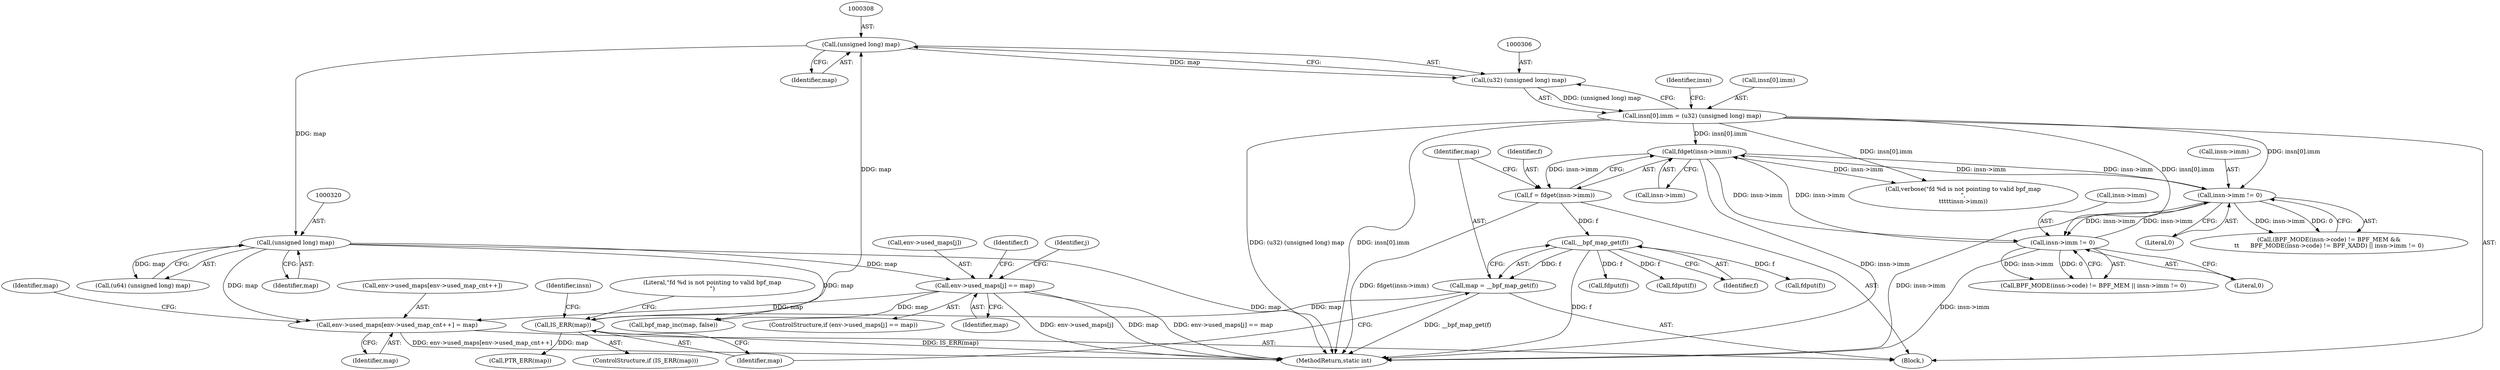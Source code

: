 digraph "0_linux_92117d8443bc5afacc8d5ba82e541946310f106e_4@array" {
"1000358" [label="(Call,env->used_maps[env->used_map_cnt++] = map)"];
"1000319" [label="(Call,(unsigned long) map)"];
"1000307" [label="(Call,(unsigned long) map)"];
"1000288" [label="(Call,IS_ERR(map))"];
"1000283" [label="(Call,map = __bpf_map_get(f))"];
"1000285" [label="(Call,__bpf_map_get(f))"];
"1000277" [label="(Call,f = fdget(insn->imm))"];
"1000279" [label="(Call,fdget(insn->imm))"];
"1000188" [label="(Call,insn->imm != 0)"];
"1000299" [label="(Call,insn[0].imm = (u32) (unsigned long) map)"];
"1000305" [label="(Call,(u32) (unsigned long) map)"];
"1000155" [label="(Call,insn->imm != 0)"];
"1000335" [label="(Call,env->used_maps[j] == map)"];
"1000317" [label="(Call,(u64) (unsigned long) map)"];
"1000367" [label="(Identifier,map)"];
"1000368" [label="(Call,bpf_map_inc(map, false))"];
"1000291" [label="(Call,verbose(\"fd %d is not pointing to valid bpf_map\n\",\n\t\t\t\t\tinsn->imm))"];
"1000148" [label="(Call,BPF_MODE(insn->code) != BPF_MEM || insn->imm != 0)"];
"1000341" [label="(Identifier,map)"];
"1000344" [label="(Identifier,f)"];
"1000353" [label="(Call,fdput(f))"];
"1000285" [label="(Call,__bpf_map_get(f))"];
"1000159" [label="(Literal,0)"];
"1000155" [label="(Call,insn->imm != 0)"];
"1000333" [label="(Identifier,j)"];
"1000321" [label="(Identifier,map)"];
"1000371" [label="(Call,fdput(f))"];
"1000192" [label="(Literal,0)"];
"1000189" [label="(Call,insn->imm)"];
"1000369" [label="(Identifier,map)"];
"1000278" [label="(Identifier,f)"];
"1000279" [label="(Call,fdget(insn->imm))"];
"1000302" [label="(Identifier,insn)"];
"1000305" [label="(Call,(u32) (unsigned long) map)"];
"1000288" [label="(Call,IS_ERR(map))"];
"1000174" [label="(Call,(BPF_MODE(insn->code) != BPF_MEM &&\n\t\t      BPF_MODE(insn->code) != BPF_XADD) || insn->imm != 0)"];
"1000283" [label="(Call,map = __bpf_map_get(f))"];
"1000188" [label="(Call,insn->imm != 0)"];
"1000307" [label="(Call,(unsigned long) map)"];
"1000289" [label="(Identifier,map)"];
"1000313" [label="(Identifier,insn)"];
"1000286" [label="(Identifier,f)"];
"1000156" [label="(Call,insn->imm)"];
"1000358" [label="(Call,env->used_maps[env->used_map_cnt++] = map)"];
"1000335" [label="(Call,env->used_maps[j] == map)"];
"1000297" [label="(Call,PTR_ERR(map))"];
"1000299" [label="(Call,insn[0].imm = (u32) (unsigned long) map)"];
"1000380" [label="(MethodReturn,static int)"];
"1000280" [label="(Call,insn->imm)"];
"1000277" [label="(Call,f = fdget(insn->imm))"];
"1000359" [label="(Call,env->used_maps[env->used_map_cnt++])"];
"1000300" [label="(Call,insn[0].imm)"];
"1000336" [label="(Call,env->used_maps[j])"];
"1000309" [label="(Identifier,map)"];
"1000292" [label="(Literal,\"fd %d is not pointing to valid bpf_map\n\")"];
"1000287" [label="(ControlStructure,if (IS_ERR(map)))"];
"1000334" [label="(ControlStructure,if (env->used_maps[j] == map))"];
"1000319" [label="(Call,(unsigned long) map)"];
"1000211" [label="(Block,)"];
"1000343" [label="(Call,fdput(f))"];
"1000284" [label="(Identifier,map)"];
"1000358" -> "1000211"  [label="AST: "];
"1000358" -> "1000367"  [label="CFG: "];
"1000359" -> "1000358"  [label="AST: "];
"1000367" -> "1000358"  [label="AST: "];
"1000369" -> "1000358"  [label="CFG: "];
"1000358" -> "1000380"  [label="DDG: env->used_maps[env->used_map_cnt++]"];
"1000319" -> "1000358"  [label="DDG: map"];
"1000335" -> "1000358"  [label="DDG: map"];
"1000319" -> "1000317"  [label="AST: "];
"1000319" -> "1000321"  [label="CFG: "];
"1000320" -> "1000319"  [label="AST: "];
"1000321" -> "1000319"  [label="AST: "];
"1000317" -> "1000319"  [label="CFG: "];
"1000319" -> "1000380"  [label="DDG: map"];
"1000319" -> "1000317"  [label="DDG: map"];
"1000307" -> "1000319"  [label="DDG: map"];
"1000319" -> "1000335"  [label="DDG: map"];
"1000319" -> "1000368"  [label="DDG: map"];
"1000307" -> "1000305"  [label="AST: "];
"1000307" -> "1000309"  [label="CFG: "];
"1000308" -> "1000307"  [label="AST: "];
"1000309" -> "1000307"  [label="AST: "];
"1000305" -> "1000307"  [label="CFG: "];
"1000307" -> "1000305"  [label="DDG: map"];
"1000288" -> "1000307"  [label="DDG: map"];
"1000288" -> "1000287"  [label="AST: "];
"1000288" -> "1000289"  [label="CFG: "];
"1000289" -> "1000288"  [label="AST: "];
"1000292" -> "1000288"  [label="CFG: "];
"1000302" -> "1000288"  [label="CFG: "];
"1000288" -> "1000380"  [label="DDG: IS_ERR(map)"];
"1000283" -> "1000288"  [label="DDG: map"];
"1000288" -> "1000297"  [label="DDG: map"];
"1000283" -> "1000211"  [label="AST: "];
"1000283" -> "1000285"  [label="CFG: "];
"1000284" -> "1000283"  [label="AST: "];
"1000285" -> "1000283"  [label="AST: "];
"1000289" -> "1000283"  [label="CFG: "];
"1000283" -> "1000380"  [label="DDG: __bpf_map_get(f)"];
"1000285" -> "1000283"  [label="DDG: f"];
"1000285" -> "1000286"  [label="CFG: "];
"1000286" -> "1000285"  [label="AST: "];
"1000285" -> "1000380"  [label="DDG: f"];
"1000277" -> "1000285"  [label="DDG: f"];
"1000285" -> "1000343"  [label="DDG: f"];
"1000285" -> "1000353"  [label="DDG: f"];
"1000285" -> "1000371"  [label="DDG: f"];
"1000277" -> "1000211"  [label="AST: "];
"1000277" -> "1000279"  [label="CFG: "];
"1000278" -> "1000277"  [label="AST: "];
"1000279" -> "1000277"  [label="AST: "];
"1000284" -> "1000277"  [label="CFG: "];
"1000277" -> "1000380"  [label="DDG: fdget(insn->imm)"];
"1000279" -> "1000277"  [label="DDG: insn->imm"];
"1000279" -> "1000280"  [label="CFG: "];
"1000280" -> "1000279"  [label="AST: "];
"1000279" -> "1000380"  [label="DDG: insn->imm"];
"1000279" -> "1000155"  [label="DDG: insn->imm"];
"1000279" -> "1000188"  [label="DDG: insn->imm"];
"1000188" -> "1000279"  [label="DDG: insn->imm"];
"1000299" -> "1000279"  [label="DDG: insn[0].imm"];
"1000155" -> "1000279"  [label="DDG: insn->imm"];
"1000279" -> "1000291"  [label="DDG: insn->imm"];
"1000188" -> "1000174"  [label="AST: "];
"1000188" -> "1000192"  [label="CFG: "];
"1000189" -> "1000188"  [label="AST: "];
"1000192" -> "1000188"  [label="AST: "];
"1000174" -> "1000188"  [label="CFG: "];
"1000188" -> "1000380"  [label="DDG: insn->imm"];
"1000188" -> "1000155"  [label="DDG: insn->imm"];
"1000188" -> "1000174"  [label="DDG: insn->imm"];
"1000188" -> "1000174"  [label="DDG: 0"];
"1000299" -> "1000188"  [label="DDG: insn[0].imm"];
"1000155" -> "1000188"  [label="DDG: insn->imm"];
"1000299" -> "1000211"  [label="AST: "];
"1000299" -> "1000305"  [label="CFG: "];
"1000300" -> "1000299"  [label="AST: "];
"1000305" -> "1000299"  [label="AST: "];
"1000313" -> "1000299"  [label="CFG: "];
"1000299" -> "1000380"  [label="DDG: (u32) (unsigned long) map"];
"1000299" -> "1000380"  [label="DDG: insn[0].imm"];
"1000299" -> "1000155"  [label="DDG: insn[0].imm"];
"1000299" -> "1000291"  [label="DDG: insn[0].imm"];
"1000305" -> "1000299"  [label="DDG: (unsigned long) map"];
"1000306" -> "1000305"  [label="AST: "];
"1000155" -> "1000148"  [label="AST: "];
"1000155" -> "1000159"  [label="CFG: "];
"1000156" -> "1000155"  [label="AST: "];
"1000159" -> "1000155"  [label="AST: "];
"1000148" -> "1000155"  [label="CFG: "];
"1000155" -> "1000380"  [label="DDG: insn->imm"];
"1000155" -> "1000148"  [label="DDG: insn->imm"];
"1000155" -> "1000148"  [label="DDG: 0"];
"1000335" -> "1000334"  [label="AST: "];
"1000335" -> "1000341"  [label="CFG: "];
"1000336" -> "1000335"  [label="AST: "];
"1000341" -> "1000335"  [label="AST: "];
"1000344" -> "1000335"  [label="CFG: "];
"1000333" -> "1000335"  [label="CFG: "];
"1000335" -> "1000380"  [label="DDG: env->used_maps[j]"];
"1000335" -> "1000380"  [label="DDG: map"];
"1000335" -> "1000380"  [label="DDG: env->used_maps[j] == map"];
"1000335" -> "1000368"  [label="DDG: map"];
}
